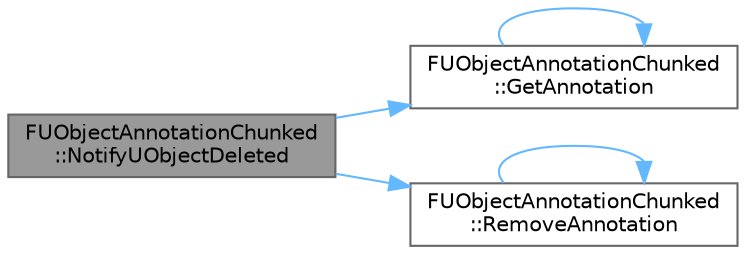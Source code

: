 digraph "FUObjectAnnotationChunked::NotifyUObjectDeleted"
{
 // INTERACTIVE_SVG=YES
 // LATEX_PDF_SIZE
  bgcolor="transparent";
  edge [fontname=Helvetica,fontsize=10,labelfontname=Helvetica,labelfontsize=10];
  node [fontname=Helvetica,fontsize=10,shape=box,height=0.2,width=0.4];
  rankdir="LR";
  Node1 [id="Node000001",label="FUObjectAnnotationChunked\l::NotifyUObjectDeleted",height=0.2,width=0.4,color="gray40", fillcolor="grey60", style="filled", fontcolor="black",tooltip="Interface for FUObjectAllocator::FUObjectDeleteListener."];
  Node1 -> Node2 [id="edge1_Node000001_Node000002",color="steelblue1",style="solid",tooltip=" "];
  Node2 [id="Node000002",label="FUObjectAnnotationChunked\l::GetAnnotation",height=0.2,width=0.4,color="grey40", fillcolor="white", style="filled",URL="$db/d5f/classFUObjectAnnotationChunked.html#a68685cbd448b51a700a5b5071f4a8594",tooltip="Return the annotation associated with a uobject."];
  Node2 -> Node2 [id="edge2_Node000002_Node000002",color="steelblue1",style="solid",tooltip=" "];
  Node1 -> Node3 [id="edge3_Node000001_Node000003",color="steelblue1",style="solid",tooltip=" "];
  Node3 [id="Node000003",label="FUObjectAnnotationChunked\l::RemoveAnnotation",height=0.2,width=0.4,color="grey40", fillcolor="white", style="filled",URL="$db/d5f/classFUObjectAnnotationChunked.html#aaa2176a47aae8ba3de82a1cbdac78887",tooltip="Removes an annotation from the annotation list."];
  Node3 -> Node3 [id="edge4_Node000003_Node000003",color="steelblue1",style="solid",tooltip=" "];
}
